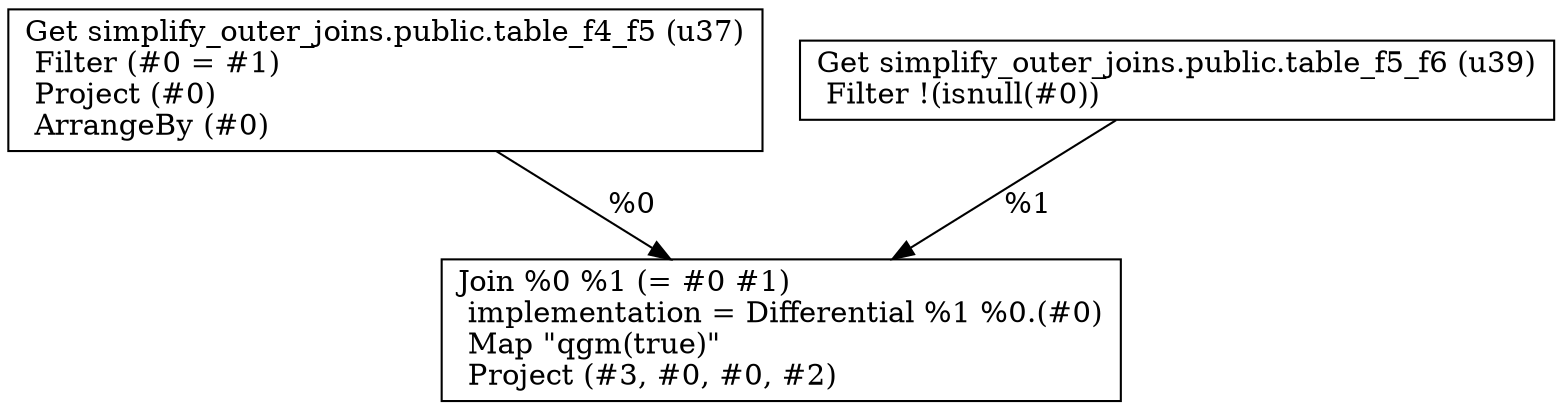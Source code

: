 digraph G {
    node0 [shape = record, label=" Get simplify_outer_joins.public.table_f4_f5 (u37)\l Filter (#0 = #1)\l Project (#0)\l ArrangeBy (#0)\l"]
    node1 [shape = record, label=" Get simplify_outer_joins.public.table_f5_f6 (u39)\l Filter !(isnull(#0))\l"]
    node2 [shape = record, label=" Join %0 %1 (= #0 #1)\l  implementation = Differential %1 %0.(#0)\l Map \"qgm(true)\"\l Project (#3, #0, #0, #2)\l"]
    node0 -> node2 [label = "%0\l"]
    node1 -> node2 [label = "%1\l"]
}
